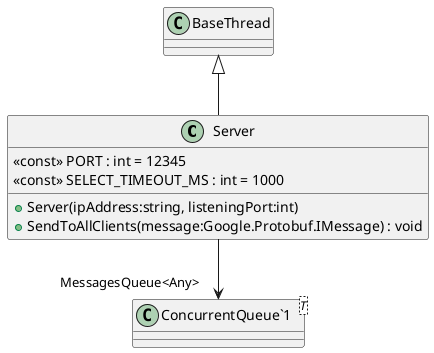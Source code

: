@startuml
class Server {
    <<const>> PORT : int = 12345
    <<const>> SELECT_TIMEOUT_MS : int = 1000
    + Server(ipAddress:string, listeningPort:int)
    + SendToAllClients(message:Google.Protobuf.IMessage) : void
}
class "ConcurrentQueue`1"<T> {
}
BaseThread <|-- Server
Server --> "MessagesQueue<Any>" "ConcurrentQueue`1"
@enduml
